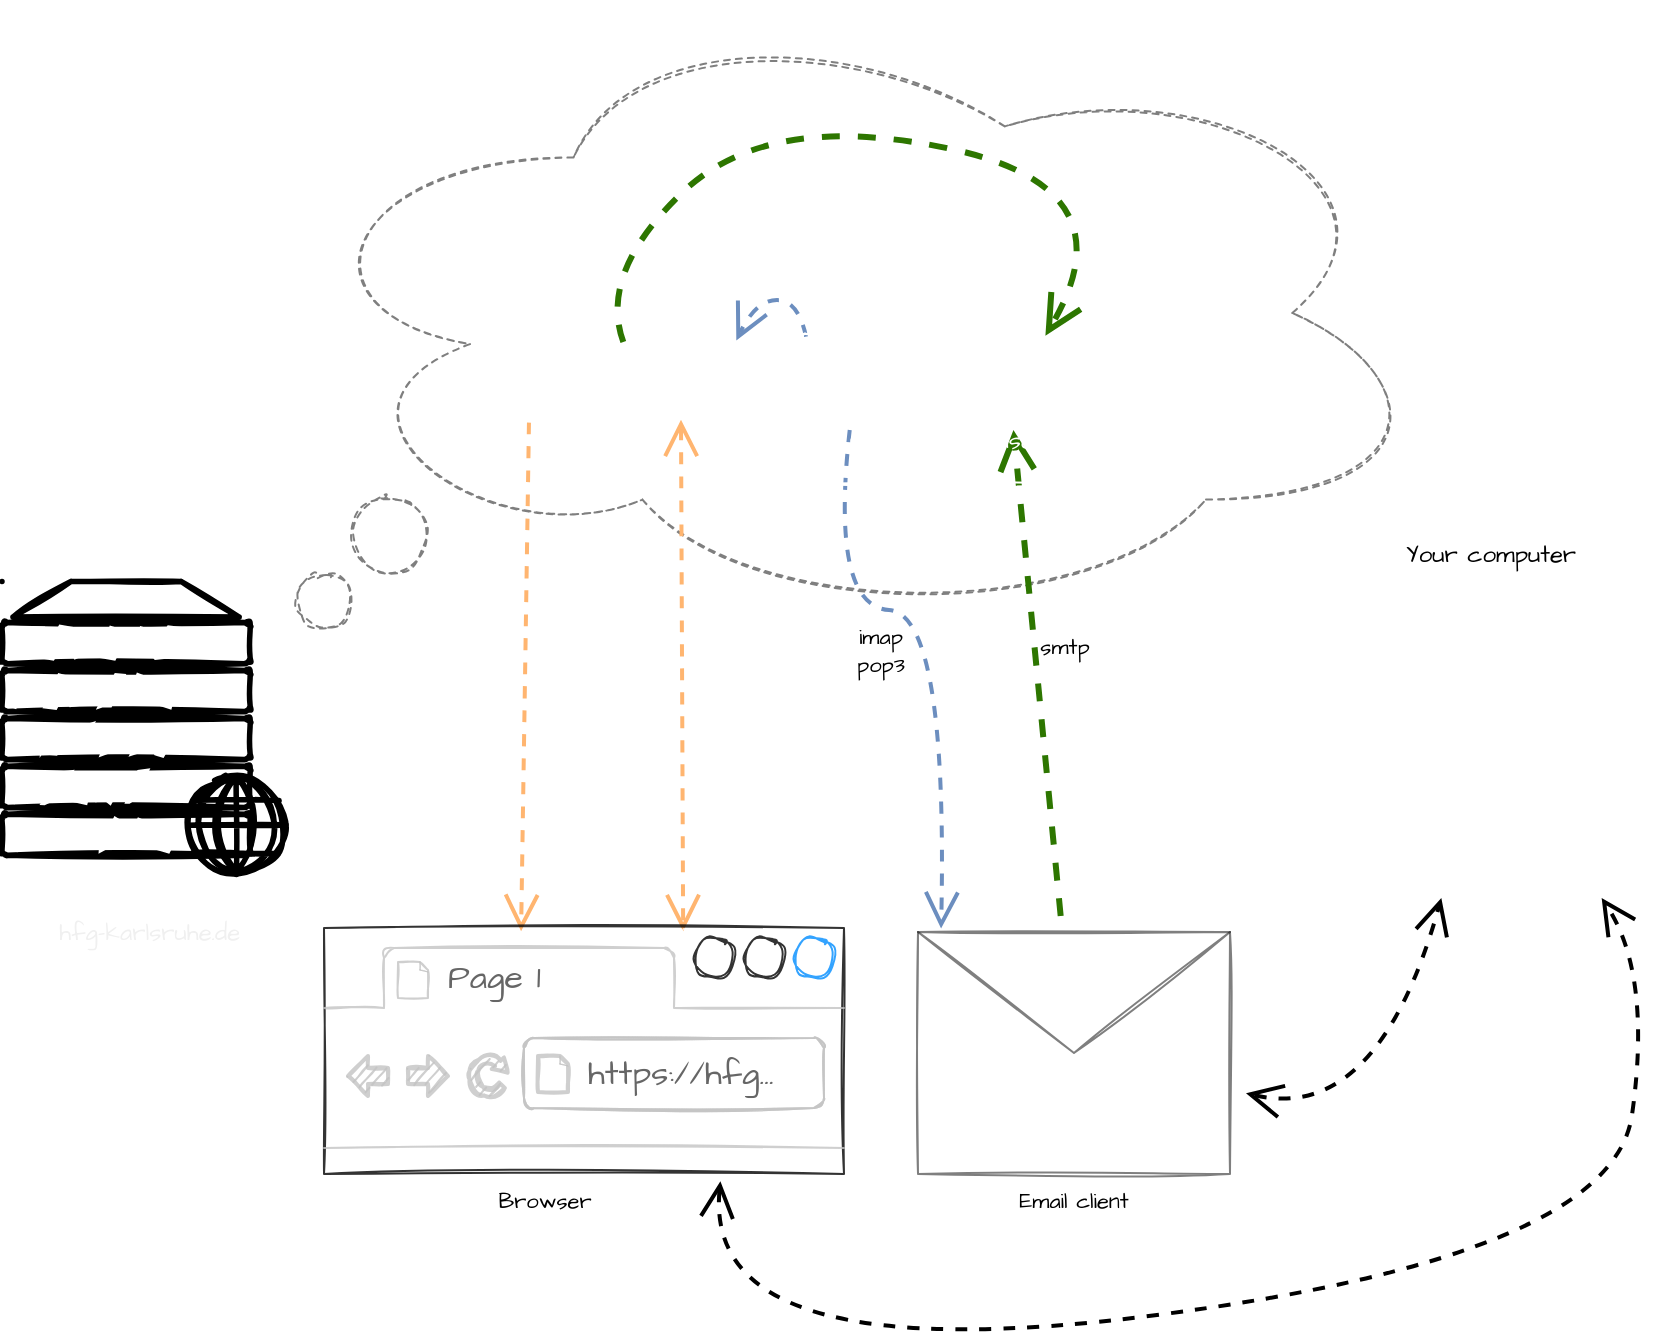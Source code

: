 <mxfile version="20.2.3" type="device"><diagram id="0vIGj5uWtBmMqesnsbz9" name="Pàgina-1"><mxGraphModel dx="1451" dy="1163" grid="0" gridSize="10" guides="1" tooltips="1" connect="1" arrows="1" fold="1" page="0" pageScale="1" pageWidth="827" pageHeight="1169" background="none" math="0" shadow="0"><root><mxCell id="0"/><mxCell id="1" parent="0"/><mxCell id="iC8nK2f0xXFfVcyQYOY6-4" value="" style="ellipse;shape=cloud;whiteSpace=wrap;html=1;labelBackgroundColor=none;hachureGap=4;fontFamily=Architects Daughter;fontSource=https%3A%2F%2Ffonts.googleapis.com%2Fcss%3Ffamily%3DArchitects%2BDaughter;strokeWidth=1;opacity=50;fillColor=none;sketch=1;dashed=1;" vertex="1" parent="1"><mxGeometry x="391" y="-111" width="575" height="311" as="geometry"/></mxCell><mxCell id="fO3QyZmXk22RBf1rdoPT-7" value="&lt;font color=&quot;#ffffff&quot; data-font-src=&quot;https://fonts.googleapis.com/css?family=Architects+Daughter&quot; face=&quot;Architects Daughter&quot;&gt;Server&lt;br&gt;&amp;nbsp;&lt;/font&gt;&lt;span style=&quot;color: rgb(240, 240, 240); font-family: &amp;quot;Architects Daughter&amp;quot;;&quot;&gt;hfg-karlsruhe.de&lt;/span&gt;" style="fontColor=#0066CC;verticalAlign=top;verticalLabelPosition=bottom;labelPosition=center;align=center;html=1;outlineConnect=0;fillColor=none;strokeColor=default;gradientColor=none;gradientDirection=north;strokeWidth=1;shape=mxgraph.networks.web_server;sketch=1;hachureGap=4;" parent="1" vertex="1"><mxGeometry x="249" y="178.75" width="142" height="146.5" as="geometry"/></mxCell><mxCell id="fO3QyZmXk22RBf1rdoPT-15" value="webmail" style="html=1;verticalLabelPosition=top;align=center;labelBackgroundColor=none;verticalAlign=bottom;strokeWidth=1;strokeColor=#FFFFFF;shadow=0;dashed=0;shape=mxgraph.ios7.icons.folder;sketch=1;hachureGap=4;fontFamily=Architects Daughter;fontSource=https%3A%2F%2Ffonts.googleapis.com%2Fcss%3Ffamily%3DArchitects%2BDaughter;fontColor=#FFFFFF;fillColor=none;gradientColor=none;labelPosition=center;" parent="1" vertex="1"><mxGeometry x="561" y="58" width="56" height="40" as="geometry"/></mxCell><mxCell id="fO3QyZmXk22RBf1rdoPT-16" value="&lt;span style=&quot;&quot;&gt;web&lt;/span&gt;" style="html=1;verticalLabelPosition=top;align=center;labelBackgroundColor=none;verticalAlign=bottom;strokeWidth=1;strokeColor=#FFFFFF;shadow=0;dashed=0;shape=mxgraph.ios7.icons.folder;sketch=1;hachureGap=4;fontFamily=Architects Daughter;fontSource=https%3A%2F%2Ffonts.googleapis.com%2Fcss%3Ffamily%3DArchitects%2BDaughter;fontColor=#FFFFFF;fillColor=none;gradientColor=none;labelPosition=center;" parent="1" vertex="1"><mxGeometry x="487" y="58" width="56" height="40" as="geometry"/></mxCell><mxCell id="fO3QyZmXk22RBf1rdoPT-20" value="TCP/IP&lt;br&gt;http(s)" style="edgeStyle=none;orthogonalLoop=1;jettySize=auto;html=1;rounded=0;fontFamily=Architects Daughter;fontSource=https%3A%2F%2Ffonts.googleapis.com%2Fcss%3Ffamily%3DArchitects%2BDaughter;fontColor=#FFFFFF;endArrow=open;startSize=14;endSize=14;sourcePerimeterSpacing=8;targetPerimeterSpacing=8;curved=1;strokeColor=#FFB570;strokeWidth=2;exitX=0.455;exitY=1.033;exitDx=0;exitDy=0;exitPerimeter=0;dashed=1;spacingBottom=0;entryX=0.45;entryY=0.013;entryDx=0;entryDy=0;entryPerimeter=0;labelBackgroundColor=none;" parent="1" target="iC8nK2f0xXFfVcyQYOY6-17" edge="1" source="fO3QyZmXk22RBf1rdoPT-16"><mxGeometry x="-0.055" y="-27" width="120" relative="1" as="geometry"><mxPoint x="498.998" y="149.0" as="sourcePoint"/><mxPoint x="508.22" y="246.75" as="targetPoint"/><Array as="points"/><mxPoint as="offset"/></mxGeometry></mxCell><mxCell id="iC8nK2f0xXFfVcyQYOY6-14" value="imap&lt;br&gt;pop3" style="edgeStyle=none;orthogonalLoop=1;jettySize=auto;html=1;fontFamily=Architects Daughter;fontSource=https%3A%2F%2Ffonts.googleapis.com%2Fcss%3Ffamily%3DArchitects%2BDaughter;endArrow=open;startSize=14;endSize=14;sourcePerimeterSpacing=8;targetPerimeterSpacing=8;dashed=1;fillColor=#dae8fc;gradientColor=#7ea6e0;strokeColor=#6c8ebf;strokeWidth=2;entryX=0.074;entryY=-0.014;entryDx=0;entryDy=0;entryPerimeter=0;spacingTop=4;curved=1;labelBackgroundColor=none;" edge="1" parent="1" source="iC8nK2f0xXFfVcyQYOY6-2" target="iC8nK2f0xXFfVcyQYOY6-16"><mxGeometry x="-0.249" y="-18" relative="1" as="geometry"><mxPoint x="601.0" y="237" as="targetPoint"/><Array as="points"><mxPoint x="663" y="191"/><mxPoint x="722" y="195"/></Array><mxPoint as="offset"/></mxGeometry></mxCell><mxCell id="iC8nK2f0xXFfVcyQYOY6-5" value="" style="ellipse;whiteSpace=wrap;html=1;aspect=fixed;labelBackgroundColor=none;hachureGap=4;fontFamily=Architects Daughter;fontSource=https%3A%2F%2Ffonts.googleapis.com%2Fcss%3Ffamily%3DArchitects%2BDaughter;strokeWidth=1;fillColor=none;opacity=50;sketch=1;dashed=1;" vertex="1" parent="1"><mxGeometry x="423" y="136" width="39" height="39" as="geometry"/></mxCell><mxCell id="iC8nK2f0xXFfVcyQYOY6-6" value="" style="ellipse;whiteSpace=wrap;html=1;aspect=fixed;labelBackgroundColor=none;hachureGap=4;fontFamily=Architects Daughter;fontSource=https%3A%2F%2Ffonts.googleapis.com%2Fcss%3Ffamily%3DArchitects%2BDaughter;strokeWidth=1;fillColor=none;opacity=50;sketch=1;dashed=1;" vertex="1" parent="1"><mxGeometry x="396" y="175" width="28" height="28" as="geometry"/></mxCell><mxCell id="iC8nK2f0xXFfVcyQYOY6-9" value="TCP/IP&lt;br&gt;http(s)" style="edgeStyle=none;orthogonalLoop=1;jettySize=auto;html=1;rounded=0;fontFamily=Architects Daughter;fontSource=https%3A%2F%2Ffonts.googleapis.com%2Fcss%3Ffamily%3DArchitects%2BDaughter;fontColor=#FFFFFF;endArrow=open;startSize=14;endSize=14;sourcePerimeterSpacing=8;targetPerimeterSpacing=8;curved=1;strokeColor=#FFB570;strokeWidth=2;exitX=0.491;exitY=0.996;exitDx=0;exitDy=0;exitPerimeter=0;dashed=1;spacingBottom=0;entryX=0.82;entryY=0.013;entryDx=0;entryDy=0;entryPerimeter=0;startArrow=open;startFill=0;labelBackgroundColor=none;" edge="1" parent="1" source="fO3QyZmXk22RBf1rdoPT-15" target="iC8nK2f0xXFfVcyQYOY6-17"><mxGeometry x="-0.036" y="23" width="120" relative="1" as="geometry"><mxPoint x="779.81" y="104.0" as="sourcePoint"/><mxPoint x="776.002" y="251.43" as="targetPoint"/><Array as="points"/><mxPoint as="offset"/></mxGeometry></mxCell><mxCell id="iC8nK2f0xXFfVcyQYOY6-15" value="" style="edgeStyle=none;curved=1;rounded=0;orthogonalLoop=1;jettySize=auto;html=1;fontFamily=Architects Daughter;fontSource=https%3A%2F%2Ffonts.googleapis.com%2Fcss%3Ffamily%3DArchitects%2BDaughter;endArrow=open;startSize=14;endSize=14;sourcePerimeterSpacing=8;targetPerimeterSpacing=8;dashed=1;fillColor=#dae8fc;gradientColor=#7ea6e0;strokeColor=#6c8ebf;entryX=0.985;entryY=0.005;entryDx=0;entryDy=0;entryPerimeter=0;exitX=0.054;exitY=0.033;exitDx=0;exitDy=0;exitPerimeter=0;strokeWidth=2;" edge="1" parent="1" source="iC8nK2f0xXFfVcyQYOY6-2" target="fO3QyZmXk22RBf1rdoPT-15"><mxGeometry relative="1" as="geometry"><mxPoint x="598.0" y="58.0" as="sourcePoint"/><mxPoint x="598.0" y="190" as="targetPoint"/><Array as="points"><mxPoint x="647" y="38"/><mxPoint x="626" y="38"/></Array></mxGeometry></mxCell><mxCell id="iC8nK2f0xXFfVcyQYOY6-23" style="edgeStyle=none;curved=1;orthogonalLoop=1;jettySize=auto;html=1;dashed=1;fontFamily=Architects Daughter;fontSource=https%3A%2F%2Ffonts.googleapis.com%2Fcss%3Ffamily%3DArchitects%2BDaughter;fontSize=11;fontColor=default;startArrow=none;startFill=0;endArrow=open;startSize=14;endSize=14;sourcePerimeterSpacing=8;targetPerimeterSpacing=8;strokeWidth=3;fillColor=#60a917;strokeColor=#2D7600;sketch=0;shadow=0;" edge="1" parent="1" source="iC8nK2f0xXFfVcyQYOY6-16" target="iC8nK2f0xXFfVcyQYOY6-3"><mxGeometry relative="1" as="geometry"/></mxCell><mxCell id="iC8nK2f0xXFfVcyQYOY6-24" value="smtp" style="edgeLabel;html=1;align=center;verticalAlign=middle;resizable=0;points=[];fontSize=11;fontFamily=Architects Daughter;fontColor=default;labelBackgroundColor=none;" vertex="1" connectable="0" parent="iC8nK2f0xXFfVcyQYOY6-23"><mxGeometry x="0.122" y="-1" relative="1" as="geometry"><mxPoint x="14" y="1" as="offset"/></mxGeometry></mxCell><mxCell id="iC8nK2f0xXFfVcyQYOY6-29" style="edgeStyle=none;curved=1;sketch=0;orthogonalLoop=1;jettySize=auto;html=1;shadow=0;dashed=1;fontFamily=Architects Daughter;fontSource=https%3A%2F%2Ffonts.googleapis.com%2Fcss%3Ffamily%3DArchitects%2BDaughter;fontSize=11;fontColor=default;startArrow=open;startFill=0;endArrow=open;startSize=14;endSize=14;sourcePerimeterSpacing=8;targetPerimeterSpacing=8;strokeWidth=2;" edge="1" parent="1" source="iC8nK2f0xXFfVcyQYOY6-16" target="iC8nK2f0xXFfVcyQYOY6-27"><mxGeometry relative="1" as="geometry"><Array as="points"><mxPoint x="937" y="450"/></Array></mxGeometry></mxCell><mxCell id="iC8nK2f0xXFfVcyQYOY6-16" value="Email client" style="shape=message;html=1;whiteSpace=wrap;html=1;outlineConnect=0;shadow=0;labelBackgroundColor=none;sketch=1;hachureGap=4;fontFamily=Architects Daughter;fontSource=https%3A%2F%2Ffonts.googleapis.com%2Fcss%3Ffamily%3DArchitects%2BDaughter;strokeWidth=1;fillColor=none;opacity=50;labelPosition=center;verticalLabelPosition=bottom;align=center;verticalAlign=top;fontSize=11;" vertex="1" parent="1"><mxGeometry x="707" y="354" width="156" height="121" as="geometry"/></mxCell><mxCell id="iC8nK2f0xXFfVcyQYOY6-28" style="edgeStyle=none;curved=1;sketch=0;orthogonalLoop=1;jettySize=auto;html=1;shadow=0;dashed=1;fontFamily=Architects Daughter;fontSource=https%3A%2F%2Ffonts.googleapis.com%2Fcss%3Ffamily%3DArchitects%2BDaughter;fontSize=11;fontColor=default;startArrow=open;startFill=0;endArrow=open;startSize=14;endSize=14;sourcePerimeterSpacing=8;targetPerimeterSpacing=8;strokeWidth=2;exitX=0.905;exitY=1.029;exitDx=0;exitDy=0;exitPerimeter=0;" edge="1" parent="1" source="iC8nK2f0xXFfVcyQYOY6-17" target="iC8nK2f0xXFfVcyQYOY6-27"><mxGeometry relative="1" as="geometry"><Array as="points"><mxPoint x="599" y="575"/><mxPoint x="1054" y="516"/><mxPoint x="1074" y="375"/></Array></mxGeometry></mxCell><mxCell id="iC8nK2f0xXFfVcyQYOY6-17" value="Browser" style="strokeWidth=1;shadow=0;dashed=0;align=center;html=1;shape=mxgraph.mockup.containers.browserWindow;rSize=0;strokeColor=default;strokeColor2=#008cff;strokeColor3=#c4c4c4;mainText=,;recursiveResize=0;labelBackgroundColor=none;sketch=1;hachureGap=4;fontFamily=Architects Daughter;fontSource=https%3A%2F%2Ffonts.googleapis.com%2Fcss%3Ffamily%3DArchitects%2BDaughter;fontSize=11;fillColor=default;opacity=80;fontColor=default;labelPosition=center;verticalLabelPosition=bottom;verticalAlign=top;fillStyle=hachure;" vertex="1" parent="1"><mxGeometry x="410" y="352" width="219" height="123" as="geometry"/></mxCell><mxCell id="iC8nK2f0xXFfVcyQYOY6-18" value="Page 1" style="strokeWidth=1;shadow=0;dashed=0;align=center;html=1;shape=mxgraph.mockup.containers.anchor;fontSize=17;fontColor=#666666;align=left;labelBackgroundColor=none;sketch=1;hachureGap=4;fontFamily=Architects Daughter;fontSource=https%3A%2F%2Ffonts.googleapis.com%2Fcss%3Ffamily%3DArchitects%2BDaughter;fillColor=none;opacity=50;" vertex="1" parent="iC8nK2f0xXFfVcyQYOY6-17"><mxGeometry x="60" y="12" width="110" height="26" as="geometry"/></mxCell><mxCell id="iC8nK2f0xXFfVcyQYOY6-19" value="https://hfg..." style="strokeWidth=1;shadow=0;dashed=0;align=center;html=1;shape=mxgraph.mockup.containers.anchor;rSize=0;fontSize=17;fontColor=#666666;align=left;labelBackgroundColor=none;sketch=1;hachureGap=4;fontFamily=Architects Daughter;fontSource=https%3A%2F%2Ffonts.googleapis.com%2Fcss%3Ffamily%3DArchitects%2BDaughter;fillColor=none;opacity=50;" vertex="1" parent="iC8nK2f0xXFfVcyQYOY6-17"><mxGeometry x="130" y="60" width="250" height="26" as="geometry"/></mxCell><mxCell id="iC8nK2f0xXFfVcyQYOY6-8" value="Mail" style="html=1;verticalLabelPosition=top;align=center;labelBackgroundColor=none;verticalAlign=bottom;strokeWidth=1;strokeColor=#FFFFFF;shadow=0;dashed=0;shape=mxgraph.ios7.icons.folder;sketch=1;hachureGap=4;fontFamily=Architects Daughter;fontSource=https%3A%2F%2Ffonts.googleapis.com%2Fcss%3Ffamily%3DArchitects%2BDaughter;fontColor=#FFFFFF;fillColor=none;gradientColor=none;labelPosition=center;" vertex="1" parent="1"><mxGeometry x="638" y="5" width="160" height="125" as="geometry"/></mxCell><mxCell id="iC8nK2f0xXFfVcyQYOY6-2" value="Mail user 1" style="html=1;verticalLabelPosition=bottom;align=center;labelBackgroundColor=none;verticalAlign=top;strokeWidth=1;strokeColor=#FFFFFF;shadow=0;dashed=0;shape=mxgraph.ios7.icons.folder;sketch=1;hachureGap=4;fontFamily=Architects Daughter;fontSource=https%3A%2F%2Ffonts.googleapis.com%2Fcss%3Ffamily%3DArchitects%2BDaughter;fontColor=#FFFFFF;fillColor=none;gradientColor=none;" vertex="1" parent="1"><mxGeometry x="648" y="55" width="56" height="40" as="geometry"/></mxCell><mxCell id="iC8nK2f0xXFfVcyQYOY6-3" value="Mail user 2" style="html=1;verticalLabelPosition=bottom;align=center;labelBackgroundColor=none;verticalAlign=top;strokeWidth=1;strokeColor=#FFFFFF;shadow=0;dashed=0;shape=mxgraph.ios7.icons.folder;sketch=1;hachureGap=4;fontFamily=Architects Daughter;fontSource=https%3A%2F%2Ffonts.googleapis.com%2Fcss%3Ffamily%3DArchitects%2BDaughter;fontColor=#FFFFFF;fillColor=none;gradientColor=none;" vertex="1" parent="1"><mxGeometry x="724" y="55" width="56" height="40" as="geometry"/></mxCell><mxCell id="iC8nK2f0xXFfVcyQYOY6-25" style="edgeStyle=none;curved=1;orthogonalLoop=1;jettySize=auto;html=1;dashed=1;fontFamily=Architects Daughter;fontSource=https%3A%2F%2Ffonts.googleapis.com%2Fcss%3Ffamily%3DArchitects%2BDaughter;fontSize=11;fontColor=default;startArrow=none;startFill=0;endArrow=open;startSize=14;endSize=14;sourcePerimeterSpacing=8;targetPerimeterSpacing=8;strokeWidth=3;fillColor=#60a917;strokeColor=#2D7600;sketch=0;shadow=0;exitX=-0.024;exitY=0.026;exitDx=0;exitDy=0;exitPerimeter=0;entryX=0.834;entryY=0.022;entryDx=0;entryDy=0;entryPerimeter=0;" edge="1" parent="1" source="fO3QyZmXk22RBf1rdoPT-15" target="iC8nK2f0xXFfVcyQYOY6-3"><mxGeometry relative="1" as="geometry"><mxPoint x="779.071" y="356.0" as="sourcePoint"/><mxPoint x="763.764" y="113" as="targetPoint"/><Array as="points"><mxPoint x="547" y="24"/><mxPoint x="633" y="-57"/><mxPoint x="814" y="-18"/></Array></mxGeometry></mxCell><mxCell id="iC8nK2f0xXFfVcyQYOY6-27" value="&lt;font data-font-src=&quot;https://fonts.googleapis.com/css?family=Architects+Daughter&quot; face=&quot;Architects Daughter&quot;&gt;Your computer&lt;/font&gt;" style="shape=mxgraph.cisco.computers_and_peripherals.pc;html=1;pointerEvents=1;dashed=0;fillColor=none;strokeColor=#ffffff;strokeWidth=1;verticalLabelPosition=top;verticalAlign=bottom;align=center;outlineConnect=0;sketch=1;hachureGap=4;labelPosition=center;" vertex="1" parent="1"><mxGeometry x="902" y="175" width="181" height="154" as="geometry"/></mxCell></root></mxGraphModel></diagram></mxfile>